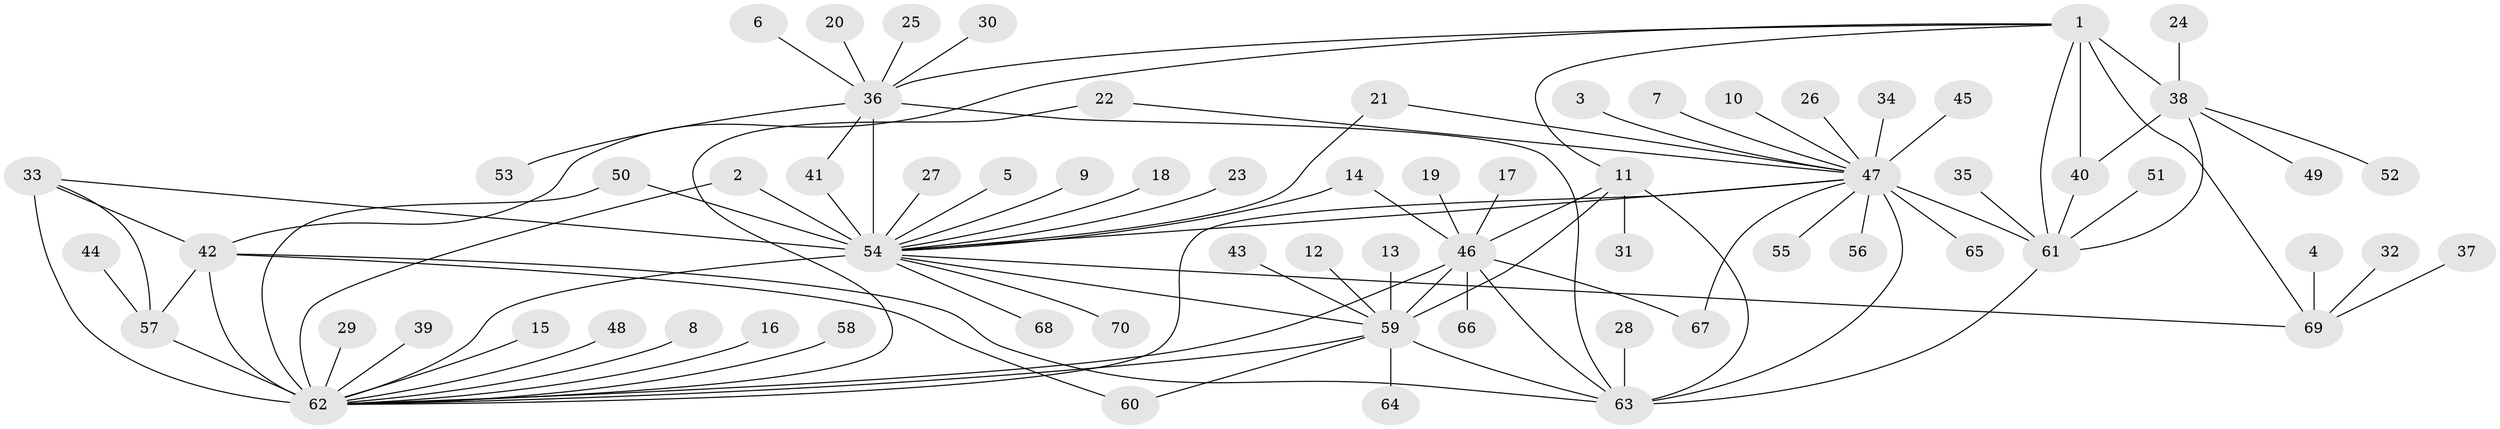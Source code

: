 // original degree distribution, {9: 0.06428571428571428, 7: 0.03571428571428571, 18: 0.007142857142857143, 8: 0.02857142857142857, 14: 0.007142857142857143, 10: 0.07142857142857142, 15: 0.014285714285714285, 6: 0.02857142857142857, 1: 0.55, 2: 0.16428571428571428, 3: 0.02142857142857143, 4: 0.007142857142857143}
// Generated by graph-tools (version 1.1) at 2025/50/03/09/25 03:50:39]
// undirected, 70 vertices, 98 edges
graph export_dot {
graph [start="1"]
  node [color=gray90,style=filled];
  1;
  2;
  3;
  4;
  5;
  6;
  7;
  8;
  9;
  10;
  11;
  12;
  13;
  14;
  15;
  16;
  17;
  18;
  19;
  20;
  21;
  22;
  23;
  24;
  25;
  26;
  27;
  28;
  29;
  30;
  31;
  32;
  33;
  34;
  35;
  36;
  37;
  38;
  39;
  40;
  41;
  42;
  43;
  44;
  45;
  46;
  47;
  48;
  49;
  50;
  51;
  52;
  53;
  54;
  55;
  56;
  57;
  58;
  59;
  60;
  61;
  62;
  63;
  64;
  65;
  66;
  67;
  68;
  69;
  70;
  1 -- 11 [weight=1.0];
  1 -- 36 [weight=1.0];
  1 -- 38 [weight=6.0];
  1 -- 40 [weight=3.0];
  1 -- 42 [weight=1.0];
  1 -- 61 [weight=3.0];
  1 -- 69 [weight=1.0];
  2 -- 54 [weight=1.0];
  2 -- 62 [weight=1.0];
  3 -- 47 [weight=1.0];
  4 -- 69 [weight=1.0];
  5 -- 54 [weight=1.0];
  6 -- 36 [weight=1.0];
  7 -- 47 [weight=1.0];
  8 -- 62 [weight=1.0];
  9 -- 54 [weight=1.0];
  10 -- 47 [weight=1.0];
  11 -- 31 [weight=1.0];
  11 -- 46 [weight=1.0];
  11 -- 59 [weight=4.0];
  11 -- 63 [weight=1.0];
  12 -- 59 [weight=1.0];
  13 -- 59 [weight=1.0];
  14 -- 46 [weight=1.0];
  14 -- 54 [weight=1.0];
  15 -- 62 [weight=1.0];
  16 -- 62 [weight=1.0];
  17 -- 46 [weight=1.0];
  18 -- 54 [weight=1.0];
  19 -- 46 [weight=1.0];
  20 -- 36 [weight=1.0];
  21 -- 47 [weight=1.0];
  21 -- 54 [weight=1.0];
  22 -- 47 [weight=1.0];
  22 -- 62 [weight=1.0];
  23 -- 54 [weight=1.0];
  24 -- 38 [weight=1.0];
  25 -- 36 [weight=1.0];
  26 -- 47 [weight=1.0];
  27 -- 54 [weight=1.0];
  28 -- 63 [weight=1.0];
  29 -- 62 [weight=1.0];
  30 -- 36 [weight=1.0];
  32 -- 69 [weight=1.0];
  33 -- 42 [weight=1.0];
  33 -- 54 [weight=1.0];
  33 -- 57 [weight=1.0];
  33 -- 62 [weight=4.0];
  34 -- 47 [weight=1.0];
  35 -- 61 [weight=1.0];
  36 -- 41 [weight=1.0];
  36 -- 53 [weight=1.0];
  36 -- 54 [weight=5.0];
  36 -- 63 [weight=1.0];
  37 -- 69 [weight=1.0];
  38 -- 40 [weight=2.0];
  38 -- 49 [weight=1.0];
  38 -- 52 [weight=1.0];
  38 -- 61 [weight=2.0];
  39 -- 62 [weight=1.0];
  40 -- 61 [weight=1.0];
  41 -- 54 [weight=5.0];
  42 -- 57 [weight=1.0];
  42 -- 60 [weight=1.0];
  42 -- 62 [weight=4.0];
  42 -- 63 [weight=1.0];
  43 -- 59 [weight=1.0];
  44 -- 57 [weight=1.0];
  45 -- 47 [weight=1.0];
  46 -- 59 [weight=4.0];
  46 -- 62 [weight=1.0];
  46 -- 63 [weight=1.0];
  46 -- 66 [weight=1.0];
  46 -- 67 [weight=1.0];
  47 -- 54 [weight=2.0];
  47 -- 55 [weight=1.0];
  47 -- 56 [weight=1.0];
  47 -- 61 [weight=5.0];
  47 -- 62 [weight=2.0];
  47 -- 63 [weight=5.0];
  47 -- 65 [weight=1.0];
  47 -- 67 [weight=1.0];
  48 -- 62 [weight=1.0];
  50 -- 54 [weight=1.0];
  50 -- 62 [weight=1.0];
  51 -- 61 [weight=1.0];
  54 -- 59 [weight=1.0];
  54 -- 62 [weight=2.0];
  54 -- 68 [weight=1.0];
  54 -- 69 [weight=1.0];
  54 -- 70 [weight=1.0];
  57 -- 62 [weight=4.0];
  58 -- 62 [weight=1.0];
  59 -- 60 [weight=1.0];
  59 -- 62 [weight=1.0];
  59 -- 63 [weight=4.0];
  59 -- 64 [weight=1.0];
  61 -- 63 [weight=1.0];
}
